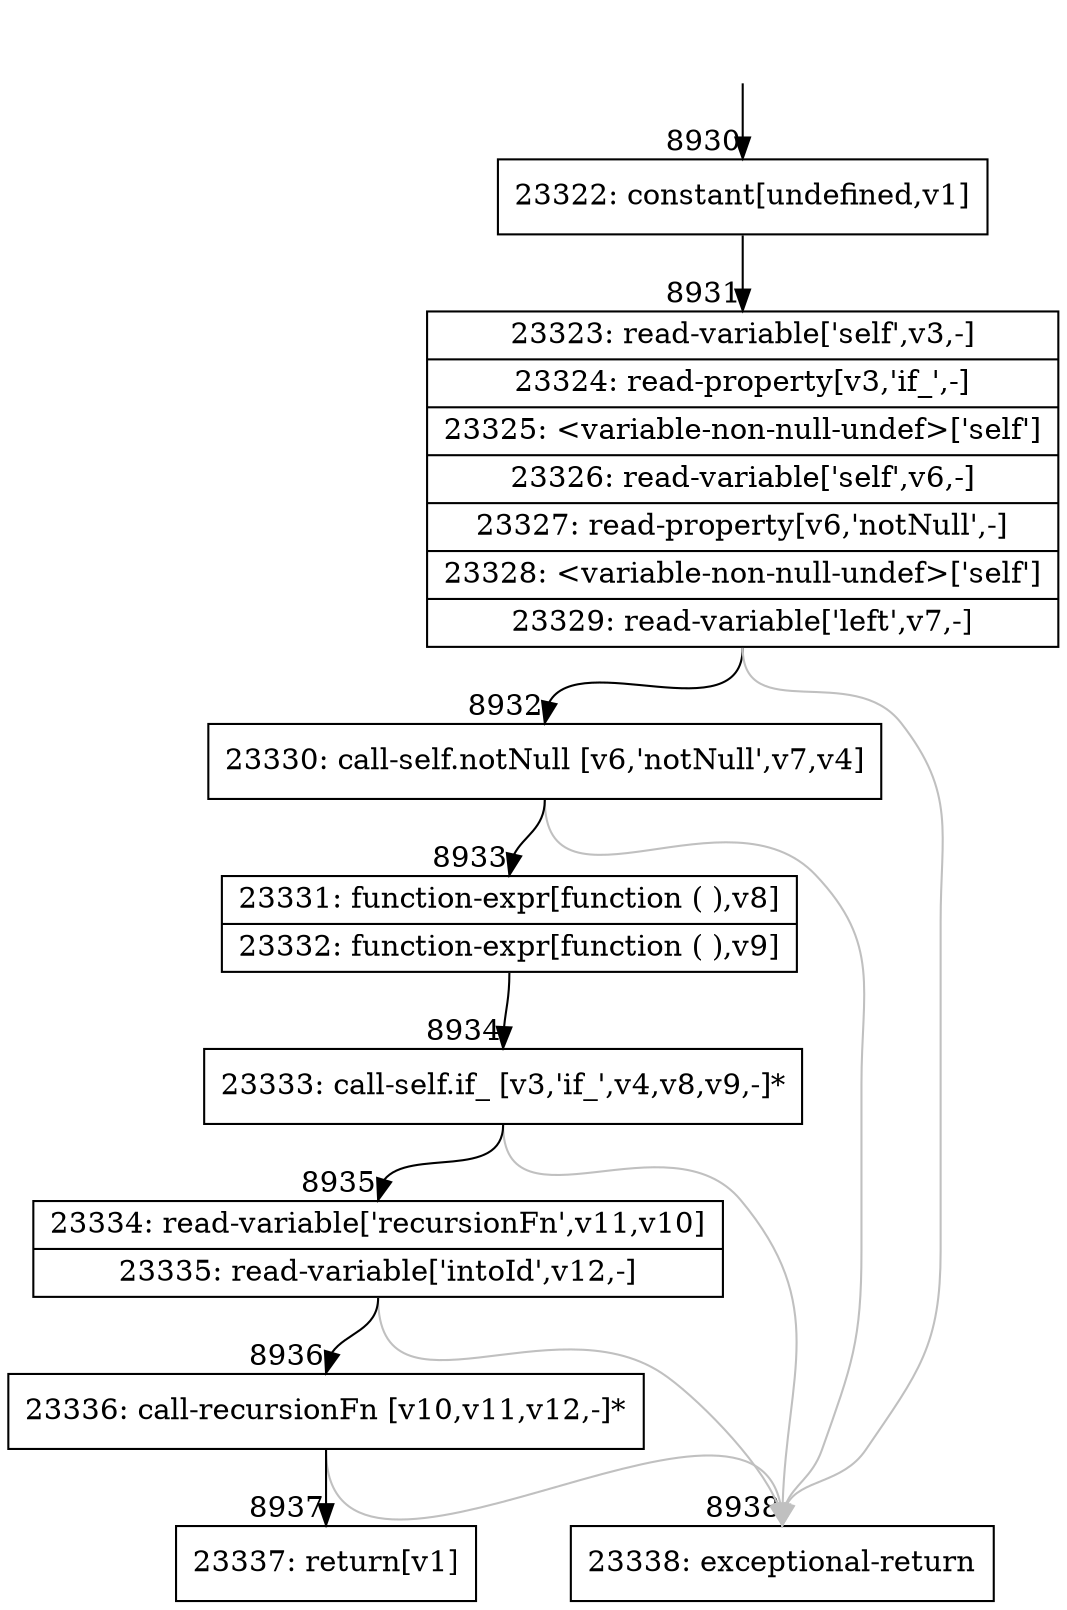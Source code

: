 digraph {
rankdir="TD"
BB_entry655[shape=none,label=""];
BB_entry655 -> BB8930 [tailport=s, headport=n, headlabel="    8930"]
BB8930 [shape=record label="{23322: constant[undefined,v1]}" ] 
BB8930 -> BB8931 [tailport=s, headport=n, headlabel="      8931"]
BB8931 [shape=record label="{23323: read-variable['self',v3,-]|23324: read-property[v3,'if_',-]|23325: \<variable-non-null-undef\>['self']|23326: read-variable['self',v6,-]|23327: read-property[v6,'notNull',-]|23328: \<variable-non-null-undef\>['self']|23329: read-variable['left',v7,-]}" ] 
BB8931 -> BB8932 [tailport=s, headport=n, headlabel="      8932"]
BB8931 -> BB8938 [tailport=s, headport=n, color=gray, headlabel="      8938"]
BB8932 [shape=record label="{23330: call-self.notNull [v6,'notNull',v7,v4]}" ] 
BB8932 -> BB8933 [tailport=s, headport=n, headlabel="      8933"]
BB8932 -> BB8938 [tailport=s, headport=n, color=gray]
BB8933 [shape=record label="{23331: function-expr[function ( ),v8]|23332: function-expr[function ( ),v9]}" ] 
BB8933 -> BB8934 [tailport=s, headport=n, headlabel="      8934"]
BB8934 [shape=record label="{23333: call-self.if_ [v3,'if_',v4,v8,v9,-]*}" ] 
BB8934 -> BB8935 [tailport=s, headport=n, headlabel="      8935"]
BB8934 -> BB8938 [tailport=s, headport=n, color=gray]
BB8935 [shape=record label="{23334: read-variable['recursionFn',v11,v10]|23335: read-variable['intoId',v12,-]}" ] 
BB8935 -> BB8936 [tailport=s, headport=n, headlabel="      8936"]
BB8935 -> BB8938 [tailport=s, headport=n, color=gray]
BB8936 [shape=record label="{23336: call-recursionFn [v10,v11,v12,-]*}" ] 
BB8936 -> BB8937 [tailport=s, headport=n, headlabel="      8937"]
BB8936 -> BB8938 [tailport=s, headport=n, color=gray]
BB8937 [shape=record label="{23337: return[v1]}" ] 
BB8938 [shape=record label="{23338: exceptional-return}" ] 
//#$~ 13330
}
